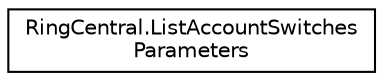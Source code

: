 digraph "Graphical Class Hierarchy"
{
 // LATEX_PDF_SIZE
  edge [fontname="Helvetica",fontsize="10",labelfontname="Helvetica",labelfontsize="10"];
  node [fontname="Helvetica",fontsize="10",shape=record];
  rankdir="LR";
  Node0 [label="RingCentral.ListAccountSwitches\lParameters",height=0.2,width=0.4,color="black", fillcolor="white", style="filled",URL="$classRingCentral_1_1ListAccountSwitchesParameters.html",tooltip="Query parameters for operation listAccountSwitches"];
}
